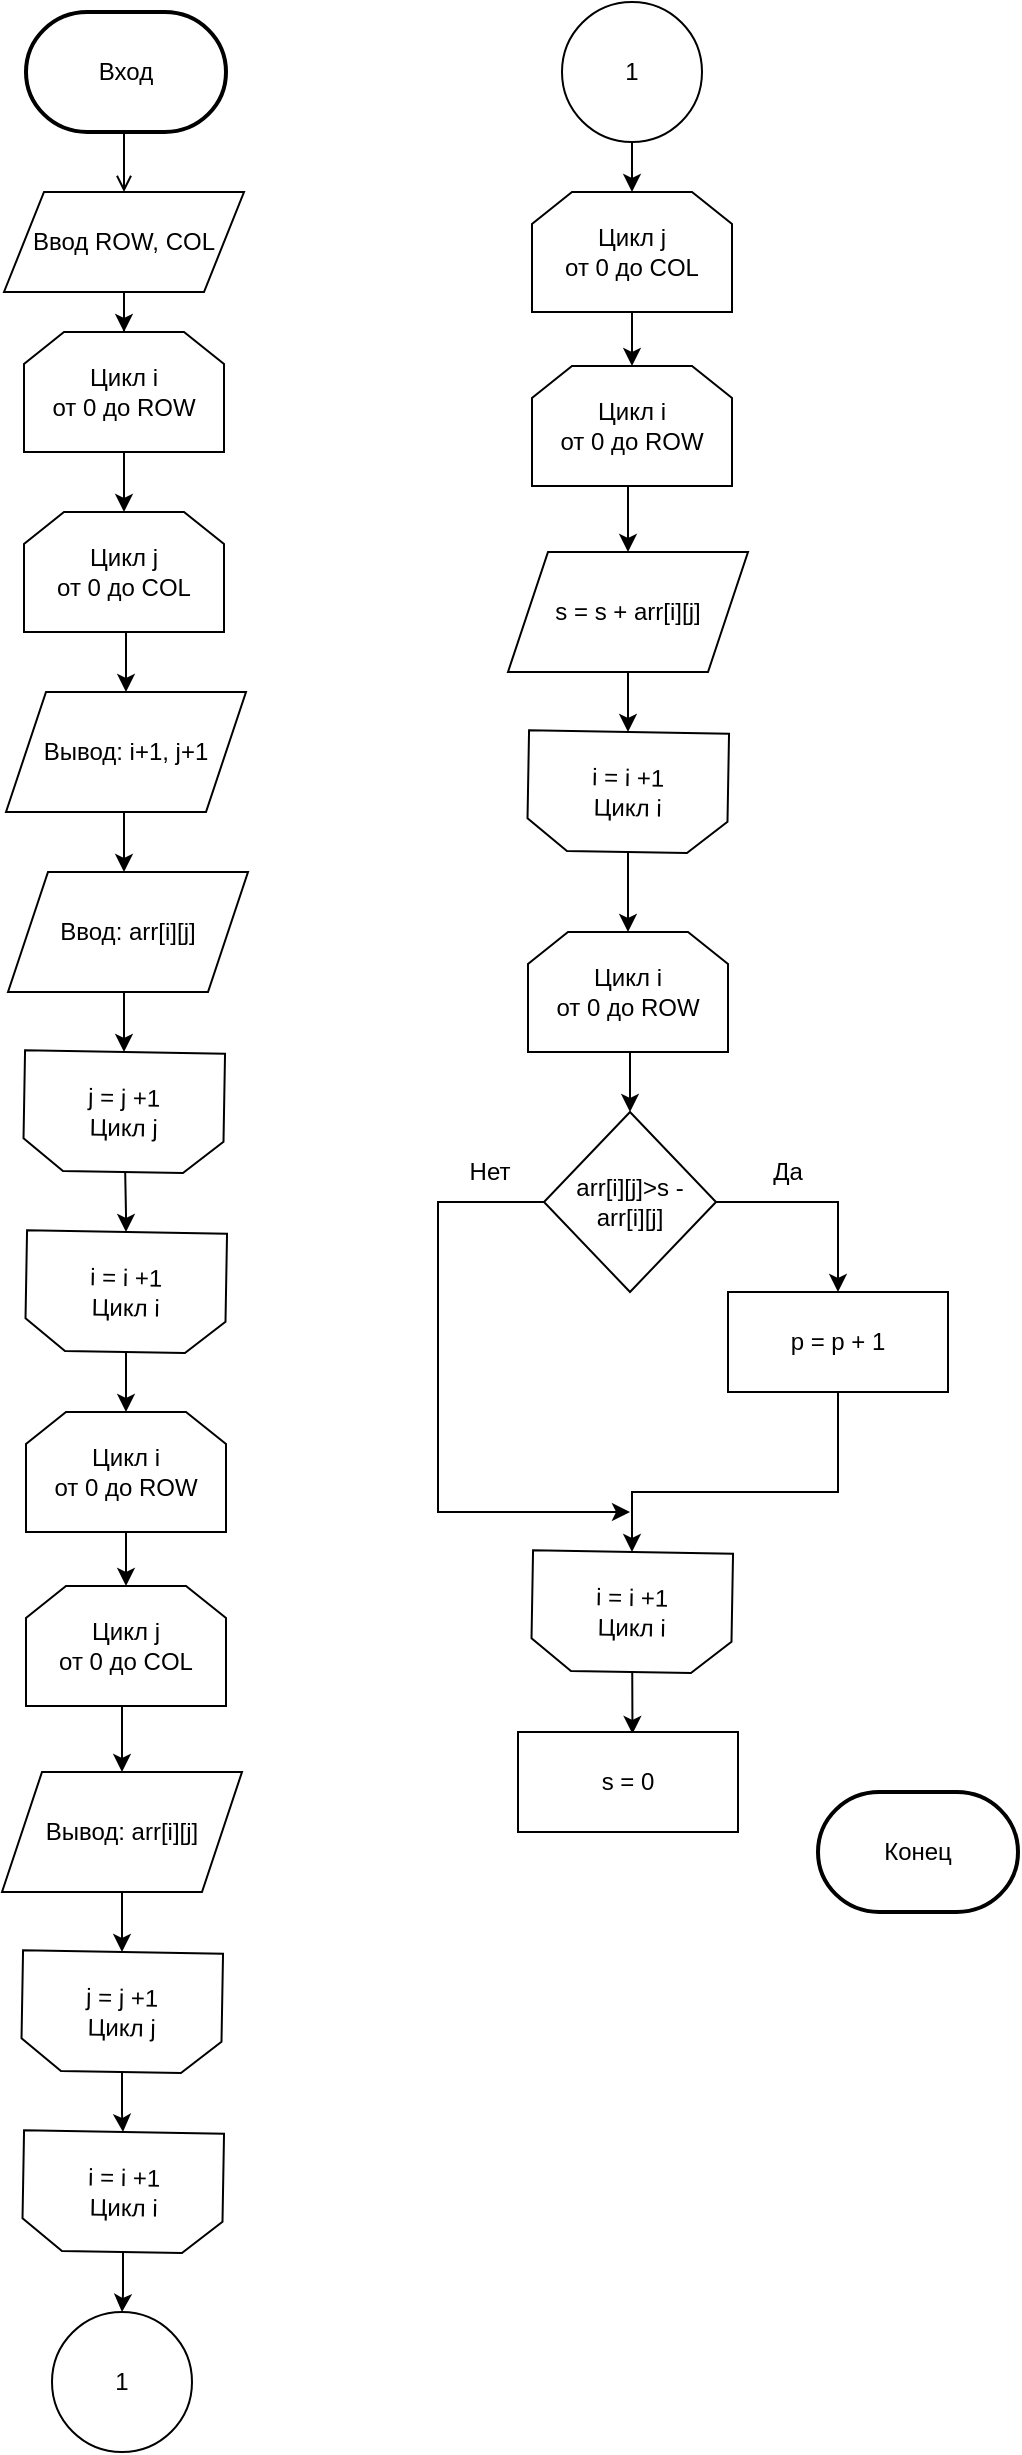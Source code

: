 <mxfile version="13.8.8" type="github">
  <diagram id="2XYw5rfrzcdDfsoRY1aY" name="Page-1">
    <mxGraphModel dx="424" dy="1652" grid="1" gridSize="10" guides="1" tooltips="1" connect="1" arrows="1" fold="1" page="1" pageScale="1" pageWidth="827" pageHeight="1169" math="0" shadow="0">
      <root>
        <mxCell id="0" />
        <mxCell id="1" parent="0" />
        <mxCell id="bIGdx2mvvDFSyfbHBPX8-4" style="edgeStyle=orthogonalEdgeStyle;rounded=0;orthogonalLoop=1;jettySize=auto;html=1;exitX=0.5;exitY=1;exitDx=0;exitDy=0;exitPerimeter=0;entryX=0.5;entryY=0;entryDx=0;entryDy=0;endArrow=open;endFill=0;" parent="1" source="bIGdx2mvvDFSyfbHBPX8-2" target="bIGdx2mvvDFSyfbHBPX8-3" edge="1">
          <mxGeometry relative="1" as="geometry" />
        </mxCell>
        <mxCell id="bIGdx2mvvDFSyfbHBPX8-2" value="Вход" style="strokeWidth=2;html=1;shape=mxgraph.flowchart.terminator;whiteSpace=wrap;" parent="1" vertex="1">
          <mxGeometry x="364" width="100" height="60" as="geometry" />
        </mxCell>
        <mxCell id="V2gZpasj75cv8ze_Mce1-5" style="edgeStyle=orthogonalEdgeStyle;rounded=0;orthogonalLoop=1;jettySize=auto;html=1;" edge="1" parent="1" source="bIGdx2mvvDFSyfbHBPX8-3" target="Si78nq0MEke1Vb-z9np_-10">
          <mxGeometry relative="1" as="geometry" />
        </mxCell>
        <mxCell id="bIGdx2mvvDFSyfbHBPX8-3" value="Ввод ROW, COL" style="shape=parallelogram;perimeter=parallelogramPerimeter;whiteSpace=wrap;html=1;fixedSize=1;" parent="1" vertex="1">
          <mxGeometry x="353" y="90" width="120" height="50" as="geometry" />
        </mxCell>
        <mxCell id="bIGdx2mvvDFSyfbHBPX8-59" value="Конец" style="strokeWidth=2;html=1;shape=mxgraph.flowchart.terminator;whiteSpace=wrap;" parent="1" vertex="1">
          <mxGeometry x="760" y="890" width="100" height="60" as="geometry" />
        </mxCell>
        <mxCell id="V2gZpasj75cv8ze_Mce1-6" style="edgeStyle=orthogonalEdgeStyle;rounded=0;orthogonalLoop=1;jettySize=auto;html=1;" edge="1" parent="1" source="Si78nq0MEke1Vb-z9np_-10" target="V2gZpasj75cv8ze_Mce1-2">
          <mxGeometry relative="1" as="geometry" />
        </mxCell>
        <mxCell id="Si78nq0MEke1Vb-z9np_-10" value="Цикл i&lt;br&gt;от 0 до ROW" style="shape=loopLimit;whiteSpace=wrap;html=1;" parent="1" vertex="1">
          <mxGeometry x="363" y="160" width="100" height="60" as="geometry" />
        </mxCell>
        <mxCell id="V2gZpasj75cv8ze_Mce1-52" style="edgeStyle=orthogonalEdgeStyle;rounded=0;orthogonalLoop=1;jettySize=auto;html=1;" edge="1" parent="1" source="Si78nq0MEke1Vb-z9np_-14">
          <mxGeometry relative="1" as="geometry">
            <mxPoint x="667" y="770" as="targetPoint" />
            <Array as="points">
              <mxPoint x="770" y="740" />
              <mxPoint x="667" y="740" />
            </Array>
          </mxGeometry>
        </mxCell>
        <mxCell id="Si78nq0MEke1Vb-z9np_-14" value="p = p + 1" style="rounded=0;whiteSpace=wrap;html=1;" parent="1" vertex="1">
          <mxGeometry x="715" y="640" width="110" height="50" as="geometry" />
        </mxCell>
        <mxCell id="V2gZpasj75cv8ze_Mce1-10" style="edgeStyle=orthogonalEdgeStyle;rounded=0;orthogonalLoop=1;jettySize=auto;html=1;" edge="1" parent="1" source="6ItXaO5hQTMBj_1F8REH-5" target="6ItXaO5hQTMBj_1F8REH-8">
          <mxGeometry relative="1" as="geometry">
            <Array as="points">
              <mxPoint x="413" y="500" />
              <mxPoint x="413" y="500" />
            </Array>
          </mxGeometry>
        </mxCell>
        <mxCell id="6ItXaO5hQTMBj_1F8REH-5" value="Ввод: arr[i][j]" style="shape=parallelogram;perimeter=parallelogramPerimeter;whiteSpace=wrap;html=1;fixedSize=1;" parent="1" vertex="1">
          <mxGeometry x="355" y="430" width="120" height="60" as="geometry" />
        </mxCell>
        <mxCell id="V2gZpasj75cv8ze_Mce1-12" style="edgeStyle=orthogonalEdgeStyle;rounded=0;orthogonalLoop=1;jettySize=auto;html=1;" edge="1" parent="1" source="6ItXaO5hQTMBj_1F8REH-8" target="V2gZpasj75cv8ze_Mce1-11">
          <mxGeometry relative="1" as="geometry">
            <Array as="points">
              <mxPoint x="414" y="601" />
            </Array>
          </mxGeometry>
        </mxCell>
        <mxCell id="6ItXaO5hQTMBj_1F8REH-8" value="j = j +1&lt;br&gt;Цикл j" style="shape=loopLimit;whiteSpace=wrap;html=1;rotation=1;flipV=1;" parent="1" vertex="1">
          <mxGeometry x="363" y="520" width="100" height="60" as="geometry" />
        </mxCell>
        <mxCell id="6ItXaO5hQTMBj_1F8REH-23" style="edgeStyle=orthogonalEdgeStyle;rounded=0;orthogonalLoop=1;jettySize=auto;html=1;exitX=0.5;exitY=1;exitDx=0;exitDy=0;entryX=0;entryY=0.5;entryDx=0;entryDy=0;" parent="1" target="6ItXaO5hQTMBj_1F8REH-21" edge="1">
          <mxGeometry relative="1" as="geometry">
            <mxPoint x="665" y="577" as="sourcePoint" />
          </mxGeometry>
        </mxCell>
        <mxCell id="6ItXaO5hQTMBj_1F8REH-24" style="edgeStyle=orthogonalEdgeStyle;rounded=0;orthogonalLoop=1;jettySize=auto;html=1;exitX=0.5;exitY=0;exitDx=0;exitDy=0;entryX=0.5;entryY=0;entryDx=0;entryDy=0;" parent="1" source="6ItXaO5hQTMBj_1F8REH-21" target="Si78nq0MEke1Vb-z9np_-14" edge="1">
          <mxGeometry relative="1" as="geometry" />
        </mxCell>
        <mxCell id="V2gZpasj75cv8ze_Mce1-54" style="edgeStyle=orthogonalEdgeStyle;rounded=0;orthogonalLoop=1;jettySize=auto;html=1;" edge="1" parent="1" source="6ItXaO5hQTMBj_1F8REH-21">
          <mxGeometry relative="1" as="geometry">
            <mxPoint x="666" y="750" as="targetPoint" />
            <Array as="points">
              <mxPoint x="570" y="595" />
              <mxPoint x="570" y="750" />
              <mxPoint x="666" y="750" />
            </Array>
          </mxGeometry>
        </mxCell>
        <mxCell id="6ItXaO5hQTMBj_1F8REH-21" value="arr[i][j]&amp;gt;s -&lt;br&gt;arr[i][j]" style="rhombus;whiteSpace=wrap;html=1;direction=south;" parent="1" vertex="1">
          <mxGeometry x="623" y="550" width="86" height="90" as="geometry" />
        </mxCell>
        <mxCell id="6ItXaO5hQTMBj_1F8REH-28" value="Нет" style="text;html=1;strokeColor=none;fillColor=none;align=center;verticalAlign=middle;whiteSpace=wrap;rounded=0;" parent="1" vertex="1">
          <mxGeometry x="576" y="570" width="40" height="20" as="geometry" />
        </mxCell>
        <mxCell id="6ItXaO5hQTMBj_1F8REH-29" value="Да" style="text;html=1;strokeColor=none;fillColor=none;align=center;verticalAlign=middle;whiteSpace=wrap;rounded=0;" parent="1" vertex="1">
          <mxGeometry x="725" y="570" width="40" height="20" as="geometry" />
        </mxCell>
        <mxCell id="6ItXaO5hQTMBj_1F8REH-35" value="1" style="ellipse;whiteSpace=wrap;html=1;aspect=fixed;" parent="1" vertex="1">
          <mxGeometry x="377" y="1150" width="70" height="70" as="geometry" />
        </mxCell>
        <mxCell id="V2gZpasj75cv8ze_Mce1-44" style="edgeStyle=orthogonalEdgeStyle;rounded=0;orthogonalLoop=1;jettySize=auto;html=1;" edge="1" parent="1" source="6ItXaO5hQTMBj_1F8REH-37" target="V2gZpasj75cv8ze_Mce1-33">
          <mxGeometry relative="1" as="geometry" />
        </mxCell>
        <mxCell id="6ItXaO5hQTMBj_1F8REH-37" value="1" style="ellipse;whiteSpace=wrap;html=1;aspect=fixed;" parent="1" vertex="1">
          <mxGeometry x="632" y="-5" width="70" height="70" as="geometry" />
        </mxCell>
        <mxCell id="V2gZpasj75cv8ze_Mce1-7" style="edgeStyle=orthogonalEdgeStyle;rounded=0;orthogonalLoop=1;jettySize=auto;html=1;" edge="1" parent="1" source="V2gZpasj75cv8ze_Mce1-2" target="V2gZpasj75cv8ze_Mce1-4">
          <mxGeometry relative="1" as="geometry">
            <Array as="points">
              <mxPoint x="414" y="320" />
              <mxPoint x="414" y="320" />
            </Array>
          </mxGeometry>
        </mxCell>
        <mxCell id="V2gZpasj75cv8ze_Mce1-2" value="Цикл j&lt;br&gt;от 0 до COL" style="shape=loopLimit;whiteSpace=wrap;html=1;" vertex="1" parent="1">
          <mxGeometry x="363" y="250" width="100" height="60" as="geometry" />
        </mxCell>
        <mxCell id="V2gZpasj75cv8ze_Mce1-8" style="edgeStyle=orthogonalEdgeStyle;rounded=0;orthogonalLoop=1;jettySize=auto;html=1;" edge="1" parent="1" source="V2gZpasj75cv8ze_Mce1-4" target="6ItXaO5hQTMBj_1F8REH-5">
          <mxGeometry relative="1" as="geometry">
            <Array as="points">
              <mxPoint x="413" y="410" />
              <mxPoint x="413" y="410" />
            </Array>
          </mxGeometry>
        </mxCell>
        <mxCell id="V2gZpasj75cv8ze_Mce1-4" value="Вывод: i+1, j+1" style="shape=parallelogram;perimeter=parallelogramPerimeter;whiteSpace=wrap;html=1;fixedSize=1;" vertex="1" parent="1">
          <mxGeometry x="354" y="340" width="120" height="60" as="geometry" />
        </mxCell>
        <mxCell id="V2gZpasj75cv8ze_Mce1-26" style="edgeStyle=orthogonalEdgeStyle;rounded=0;orthogonalLoop=1;jettySize=auto;html=1;entryX=0.5;entryY=0;entryDx=0;entryDy=0;" edge="1" parent="1" source="V2gZpasj75cv8ze_Mce1-11" target="V2gZpasj75cv8ze_Mce1-15">
          <mxGeometry relative="1" as="geometry" />
        </mxCell>
        <mxCell id="V2gZpasj75cv8ze_Mce1-11" value="i = i +1&lt;br&gt;Цикл i" style="shape=loopLimit;whiteSpace=wrap;html=1;rotation=1;flipV=1;" vertex="1" parent="1">
          <mxGeometry x="364" y="610" width="100" height="60" as="geometry" />
        </mxCell>
        <mxCell id="V2gZpasj75cv8ze_Mce1-27" style="edgeStyle=orthogonalEdgeStyle;rounded=0;orthogonalLoop=1;jettySize=auto;html=1;entryX=0.5;entryY=0;entryDx=0;entryDy=0;" edge="1" parent="1" source="V2gZpasj75cv8ze_Mce1-15" target="V2gZpasj75cv8ze_Mce1-21">
          <mxGeometry relative="1" as="geometry" />
        </mxCell>
        <mxCell id="V2gZpasj75cv8ze_Mce1-15" value="Цикл i&lt;br&gt;от 0 до ROW" style="shape=loopLimit;whiteSpace=wrap;html=1;" vertex="1" parent="1">
          <mxGeometry x="364" y="700" width="100" height="60" as="geometry" />
        </mxCell>
        <mxCell id="V2gZpasj75cv8ze_Mce1-18" style="edgeStyle=orthogonalEdgeStyle;rounded=0;orthogonalLoop=1;jettySize=auto;html=1;" edge="1" parent="1" source="V2gZpasj75cv8ze_Mce1-19" target="V2gZpasj75cv8ze_Mce1-24">
          <mxGeometry relative="1" as="geometry">
            <Array as="points">
              <mxPoint x="412.5" y="1051" />
            </Array>
          </mxGeometry>
        </mxCell>
        <mxCell id="V2gZpasj75cv8ze_Mce1-19" value="j = j +1&lt;br&gt;Цикл j" style="shape=loopLimit;whiteSpace=wrap;html=1;rotation=1;flipV=1;" vertex="1" parent="1">
          <mxGeometry x="362" y="970" width="100" height="60" as="geometry" />
        </mxCell>
        <mxCell id="V2gZpasj75cv8ze_Mce1-20" style="edgeStyle=orthogonalEdgeStyle;rounded=0;orthogonalLoop=1;jettySize=auto;html=1;" edge="1" parent="1" source="V2gZpasj75cv8ze_Mce1-21" target="V2gZpasj75cv8ze_Mce1-23">
          <mxGeometry relative="1" as="geometry">
            <Array as="points">
              <mxPoint x="412" y="860" />
              <mxPoint x="412" y="860" />
            </Array>
          </mxGeometry>
        </mxCell>
        <mxCell id="V2gZpasj75cv8ze_Mce1-21" value="Цикл j&lt;br&gt;от 0 до COL" style="shape=loopLimit;whiteSpace=wrap;html=1;" vertex="1" parent="1">
          <mxGeometry x="364" y="787" width="100" height="60" as="geometry" />
        </mxCell>
        <mxCell id="V2gZpasj75cv8ze_Mce1-29" style="edgeStyle=orthogonalEdgeStyle;rounded=0;orthogonalLoop=1;jettySize=auto;html=1;" edge="1" parent="1" source="V2gZpasj75cv8ze_Mce1-23" target="V2gZpasj75cv8ze_Mce1-19">
          <mxGeometry relative="1" as="geometry">
            <Array as="points">
              <mxPoint x="412" y="960" />
            </Array>
          </mxGeometry>
        </mxCell>
        <mxCell id="V2gZpasj75cv8ze_Mce1-23" value="Вывод: arr[i][j]" style="shape=parallelogram;perimeter=parallelogramPerimeter;whiteSpace=wrap;html=1;fixedSize=1;" vertex="1" parent="1">
          <mxGeometry x="352" y="880" width="120" height="60" as="geometry" />
        </mxCell>
        <mxCell id="V2gZpasj75cv8ze_Mce1-30" value="" style="edgeStyle=orthogonalEdgeStyle;rounded=0;orthogonalLoop=1;jettySize=auto;html=1;" edge="1" parent="1" source="V2gZpasj75cv8ze_Mce1-24" target="6ItXaO5hQTMBj_1F8REH-35">
          <mxGeometry relative="1" as="geometry" />
        </mxCell>
        <mxCell id="V2gZpasj75cv8ze_Mce1-24" value="i = i +1&lt;br&gt;Цикл i" style="shape=loopLimit;whiteSpace=wrap;html=1;rotation=1;flipV=1;" vertex="1" parent="1">
          <mxGeometry x="362.5" y="1060" width="100" height="60" as="geometry" />
        </mxCell>
        <mxCell id="V2gZpasj75cv8ze_Mce1-32" style="edgeStyle=orthogonalEdgeStyle;rounded=0;orthogonalLoop=1;jettySize=auto;html=1;entryX=0.5;entryY=0;entryDx=0;entryDy=0;" edge="1" parent="1" source="V2gZpasj75cv8ze_Mce1-33" target="V2gZpasj75cv8ze_Mce1-37">
          <mxGeometry relative="1" as="geometry" />
        </mxCell>
        <mxCell id="V2gZpasj75cv8ze_Mce1-33" value="Цикл j&lt;br&gt;от 0 до COL" style="shape=loopLimit;whiteSpace=wrap;html=1;" vertex="1" parent="1">
          <mxGeometry x="617" y="90" width="100" height="60" as="geometry" />
        </mxCell>
        <mxCell id="V2gZpasj75cv8ze_Mce1-50" style="edgeStyle=orthogonalEdgeStyle;rounded=0;orthogonalLoop=1;jettySize=auto;html=1;" edge="1" parent="1" source="V2gZpasj75cv8ze_Mce1-35" target="V2gZpasj75cv8ze_Mce1-47">
          <mxGeometry relative="1" as="geometry" />
        </mxCell>
        <mxCell id="V2gZpasj75cv8ze_Mce1-35" value="i = i +1&lt;br&gt;Цикл i" style="shape=loopLimit;whiteSpace=wrap;html=1;rotation=1;flipV=1;" vertex="1" parent="1">
          <mxGeometry x="615" y="360" width="100" height="60" as="geometry" />
        </mxCell>
        <mxCell id="V2gZpasj75cv8ze_Mce1-36" style="edgeStyle=orthogonalEdgeStyle;rounded=0;orthogonalLoop=1;jettySize=auto;html=1;" edge="1" parent="1" source="V2gZpasj75cv8ze_Mce1-37" target="V2gZpasj75cv8ze_Mce1-39">
          <mxGeometry relative="1" as="geometry">
            <Array as="points">
              <mxPoint x="665" y="250" />
              <mxPoint x="665" y="250" />
            </Array>
          </mxGeometry>
        </mxCell>
        <mxCell id="V2gZpasj75cv8ze_Mce1-37" value="Цикл i&lt;br&gt;от 0 до ROW" style="shape=loopLimit;whiteSpace=wrap;html=1;" vertex="1" parent="1">
          <mxGeometry x="617" y="177" width="100" height="60" as="geometry" />
        </mxCell>
        <mxCell id="V2gZpasj75cv8ze_Mce1-38" style="edgeStyle=orthogonalEdgeStyle;rounded=0;orthogonalLoop=1;jettySize=auto;html=1;" edge="1" parent="1" source="V2gZpasj75cv8ze_Mce1-39" target="V2gZpasj75cv8ze_Mce1-35">
          <mxGeometry relative="1" as="geometry">
            <Array as="points">
              <mxPoint x="665" y="350" />
            </Array>
          </mxGeometry>
        </mxCell>
        <mxCell id="V2gZpasj75cv8ze_Mce1-39" value="s = s + arr[i][j]" style="shape=parallelogram;perimeter=parallelogramPerimeter;whiteSpace=wrap;html=1;fixedSize=1;" vertex="1" parent="1">
          <mxGeometry x="605" y="270" width="120" height="60" as="geometry" />
        </mxCell>
        <mxCell id="V2gZpasj75cv8ze_Mce1-51" style="edgeStyle=orthogonalEdgeStyle;rounded=0;orthogonalLoop=1;jettySize=auto;html=1;" edge="1" parent="1" source="V2gZpasj75cv8ze_Mce1-47" target="6ItXaO5hQTMBj_1F8REH-21">
          <mxGeometry relative="1" as="geometry">
            <Array as="points">
              <mxPoint x="666" y="530" />
              <mxPoint x="666" y="530" />
            </Array>
          </mxGeometry>
        </mxCell>
        <mxCell id="V2gZpasj75cv8ze_Mce1-47" value="Цикл i&lt;br&gt;от 0 до ROW" style="shape=loopLimit;whiteSpace=wrap;html=1;" vertex="1" parent="1">
          <mxGeometry x="615" y="460" width="100" height="60" as="geometry" />
        </mxCell>
        <mxCell id="V2gZpasj75cv8ze_Mce1-57" style="edgeStyle=orthogonalEdgeStyle;rounded=0;orthogonalLoop=1;jettySize=auto;html=1;entryX=0.52;entryY=0.019;entryDx=0;entryDy=0;entryPerimeter=0;" edge="1" parent="1" source="V2gZpasj75cv8ze_Mce1-55" target="V2gZpasj75cv8ze_Mce1-56">
          <mxGeometry relative="1" as="geometry">
            <Array as="points">
              <mxPoint x="667" y="851" />
            </Array>
          </mxGeometry>
        </mxCell>
        <mxCell id="V2gZpasj75cv8ze_Mce1-55" value="i = i +1&lt;br&gt;Цикл i" style="shape=loopLimit;whiteSpace=wrap;html=1;rotation=1;flipV=1;" vertex="1" parent="1">
          <mxGeometry x="617" y="770" width="100" height="60" as="geometry" />
        </mxCell>
        <mxCell id="V2gZpasj75cv8ze_Mce1-56" value="s = 0" style="rounded=0;whiteSpace=wrap;html=1;" vertex="1" parent="1">
          <mxGeometry x="610" y="860" width="110" height="50" as="geometry" />
        </mxCell>
      </root>
    </mxGraphModel>
  </diagram>
</mxfile>
